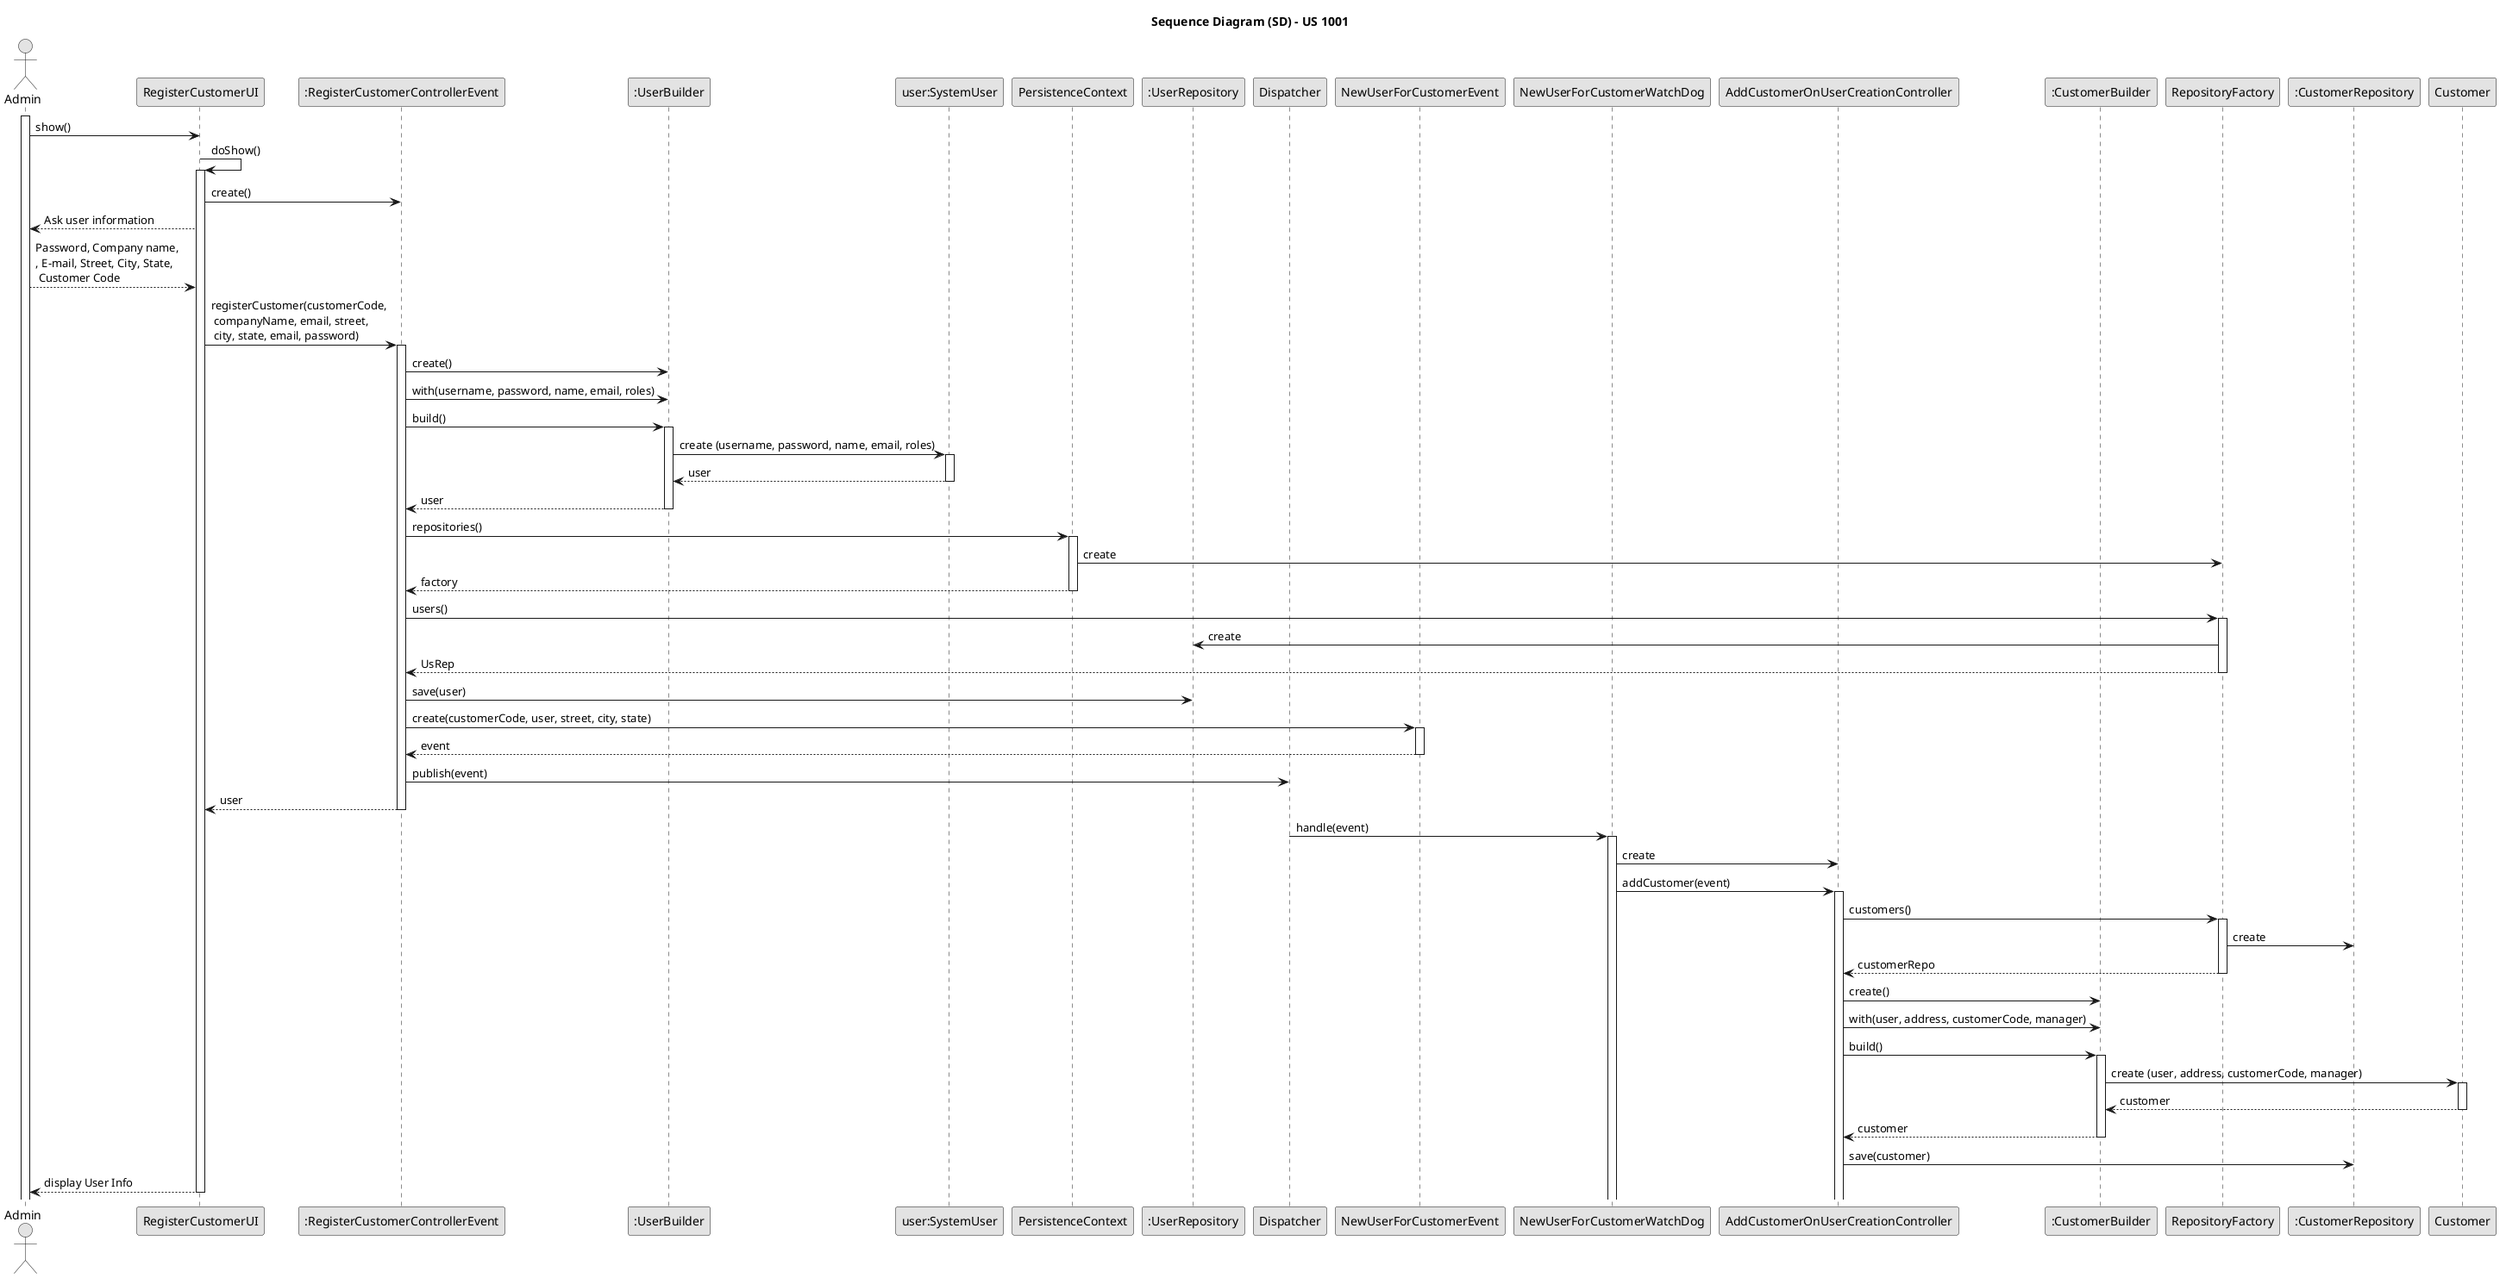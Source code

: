 @startuml
skinparam monochrome true
skinparam packageStyle rectangle
skinparam shadowing false

title Sequence Diagram (SD) - US 1001


actor "Admin" as User
participant "RegisterCustomerUI" as UI
participant ":RegisterCustomerControllerEvent" as Controller
participant ":UserBuilder" as Builder
participant "user:SystemUser" as SysUs


participant "PersistenceContext" as PersistenceContext
participant ":UserRepository" as UsRep
participant "Dispatcher" as Dispatcher
participant "NewUserForCustomerEvent" as Event
participant "NewUserForCustomerWatchDog" as Dog
participant "AddCustomerOnUserCreationController" as EController
participant ":CustomerBuilder" as CBuilder
participant "RepositoryFactory" as Rep
participant ":CustomerRepository" as CusReo



activate User

User -> UI : show()

UI -> UI : doShow()
activate UI

UI -> Controller : create()

UI --> User : Ask user information

User --> UI : Password, Company name, \n, E-mail, Street, City, State, \n Customer Code

UI -> Controller : registerCustomer(customerCode,\n companyName, email, street,\n city, state, email, password)
activate Controller



Controller -> Builder : create()

Controller -> Builder : with(username, password, name, email, roles)


Controller -> Builder : build()
activate Builder

Builder -> SysUs : create (username, password, name, email, roles)
activate SysUs

SysUs --> Builder : user
deactivate SysUs

Builder --> Controller : user
deactivate Builder

Controller -> PersistenceContext : repositories()
activate PersistenceContext

PersistenceContext -> Rep : create

PersistenceContext --> Controller : factory
deactivate PersistenceContext

Controller -> Rep : users()
activate Rep

Rep -> UsRep : create

Rep --> Controller : UsRep
deactivate Rep

Controller -> UsRep : save(user)

Controller -> Event : create(customerCode, user, street, city, state)
activate Event

Event --> Controller : event
deactivate Event

Controller -> Dispatcher : publish(event)

Controller --> UI : user
deactivate Controller

Dispatcher -> Dog : handle(event)
activate Dog

Dog -> EController : create

Dog -> EController : addCustomer(event)
activate EController

EController -> Rep : customers()
activate Rep

Rep -> CusReo : create

Rep --> EController : customerRepo
deactivate Rep

EController -> CBuilder : create()

EController -> CBuilder : with(user, address, customerCode, manager)

EController -> CBuilder : build()
activate CBuilder

CBuilder -> Customer : create (user, address, customerCode, manager)
activate Customer

Customer --> CBuilder : customer
deactivate Customer

CBuilder --> EController : customer
deactivate CBuilder


EController -> CusReo : save(customer)

UI --> User : display User Info
deactivate UI



@enduml